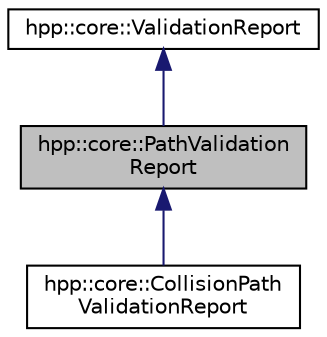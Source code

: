 digraph "hpp::core::PathValidationReport"
{
  edge [fontname="Helvetica",fontsize="10",labelfontname="Helvetica",labelfontsize="10"];
  node [fontname="Helvetica",fontsize="10",shape=record];
  Node1 [label="hpp::core::PathValidation\lReport",height=0.2,width=0.4,color="black", fillcolor="grey75", style="filled" fontcolor="black"];
  Node2 -> Node1 [dir="back",color="midnightblue",fontsize="10",style="solid",fontname="Helvetica"];
  Node2 [label="hpp::core::ValidationReport",height=0.2,width=0.4,color="black", fillcolor="white", style="filled",URL="$a00053.html",tooltip="Abstraction of validation report for paths and configurations. "];
  Node1 -> Node3 [dir="back",color="midnightblue",fontsize="10",style="solid",fontname="Helvetica"];
  Node3 [label="hpp::core::CollisionPath\lValidationReport",height=0.2,width=0.4,color="black", fillcolor="white", style="filled",URL="$a00003.html",tooltip="Path validation report used for standard collision checking. "];
}
